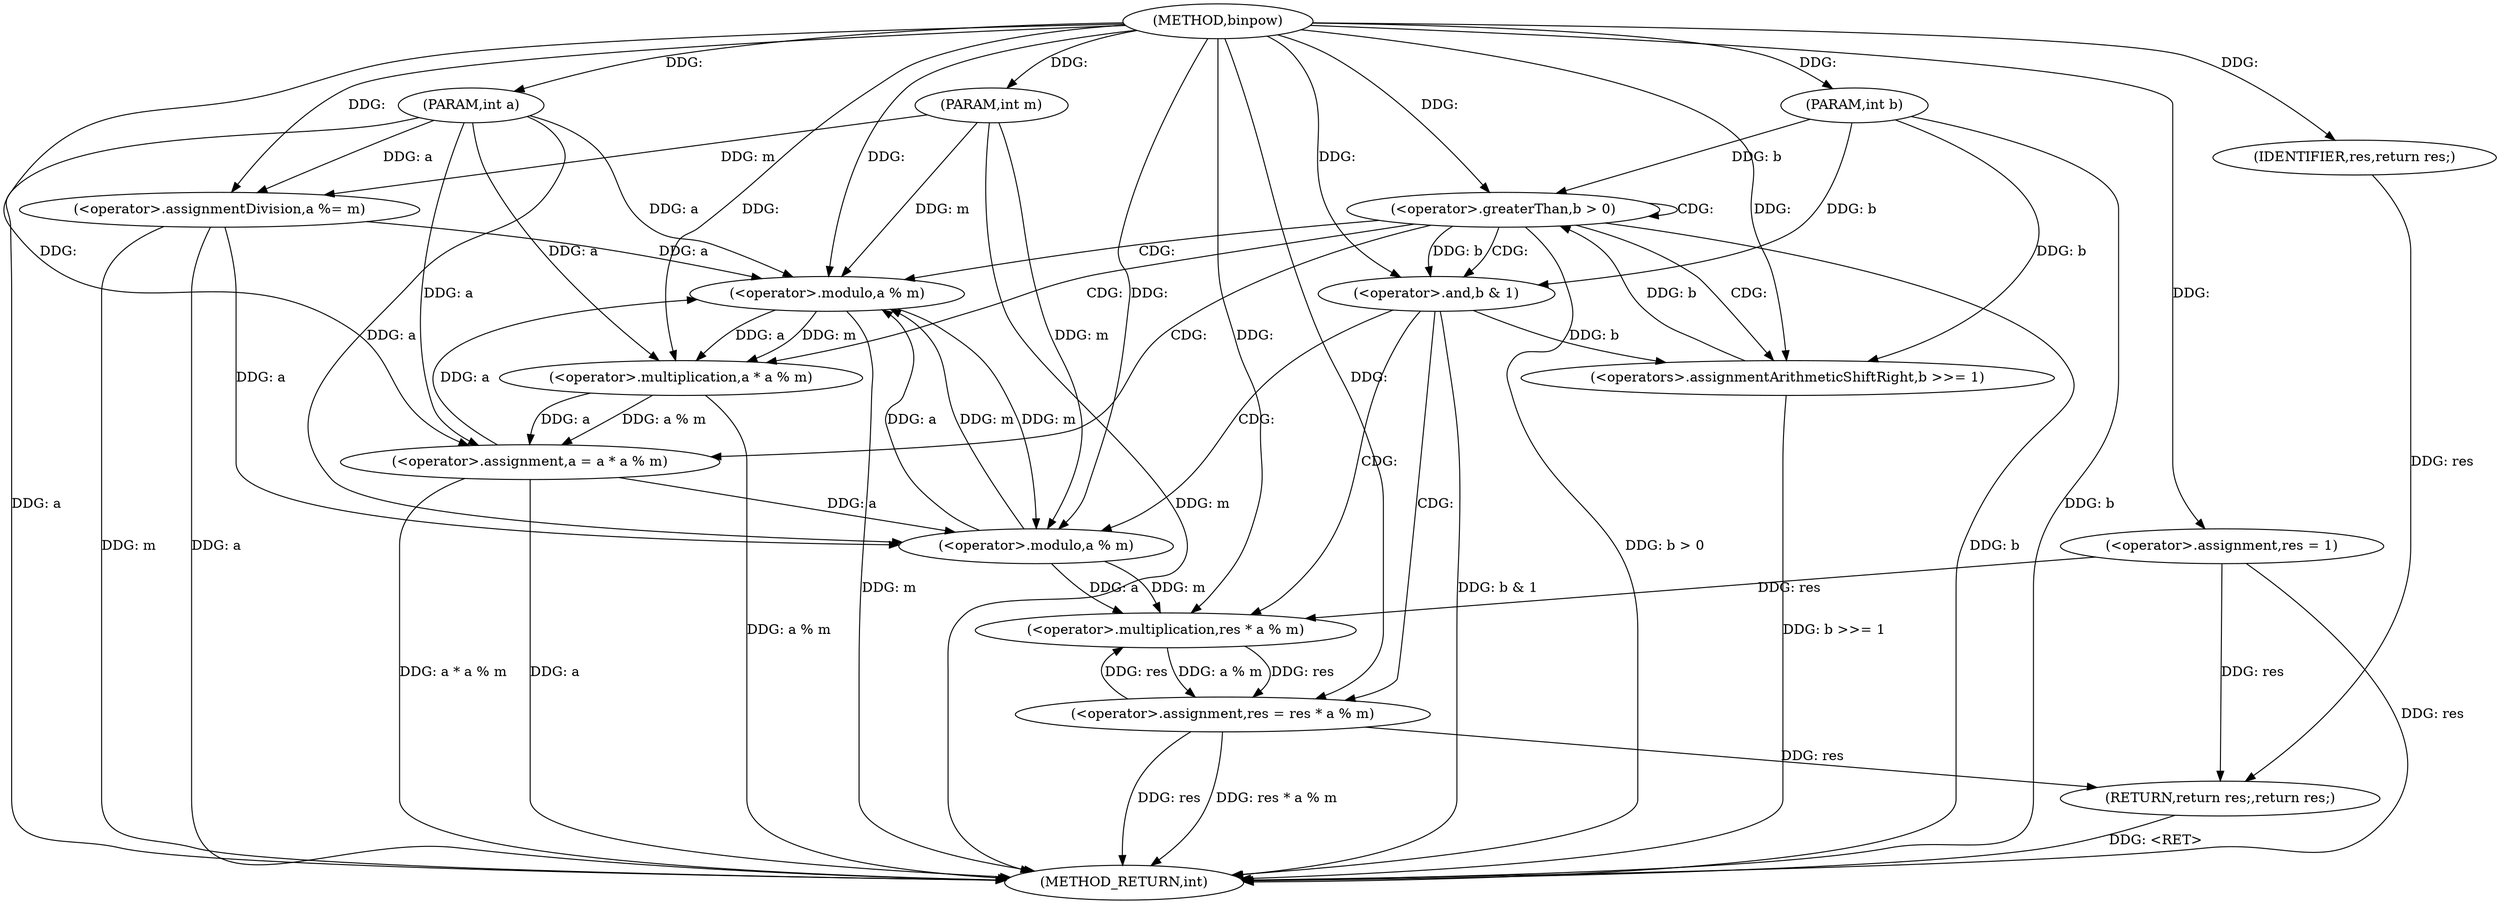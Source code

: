 digraph "binpow" {  
"1000169" [label = "(METHOD,binpow)" ]
"1000209" [label = "(METHOD_RETURN,int)" ]
"1000170" [label = "(PARAM,int a)" ]
"1000171" [label = "(PARAM,int b)" ]
"1000172" [label = "(PARAM,int m)" ]
"1000174" [label = "(<operator>.assignmentDivision,a %= m)" ]
"1000178" [label = "(<operator>.assignment,res = 1)" ]
"1000207" [label = "(RETURN,return res;,return res;)" ]
"1000182" [label = "(<operator>.greaterThan,b > 0)" ]
"1000208" [label = "(IDENTIFIER,res,return res;)" ]
"1000197" [label = "(<operator>.assignment,a = a * a % m)" ]
"1000204" [label = "(<operators>.assignmentArithmeticShiftRight,b >>= 1)" ]
"1000187" [label = "(<operator>.and,b & 1)" ]
"1000190" [label = "(<operator>.assignment,res = res * a % m)" ]
"1000199" [label = "(<operator>.multiplication,a * a % m)" ]
"1000192" [label = "(<operator>.multiplication,res * a % m)" ]
"1000201" [label = "(<operator>.modulo,a % m)" ]
"1000194" [label = "(<operator>.modulo,a % m)" ]
  "1000170" -> "1000209"  [ label = "DDG: a"] 
  "1000171" -> "1000209"  [ label = "DDG: b"] 
  "1000172" -> "1000209"  [ label = "DDG: m"] 
  "1000174" -> "1000209"  [ label = "DDG: a"] 
  "1000174" -> "1000209"  [ label = "DDG: m"] 
  "1000178" -> "1000209"  [ label = "DDG: res"] 
  "1000182" -> "1000209"  [ label = "DDG: b"] 
  "1000182" -> "1000209"  [ label = "DDG: b > 0"] 
  "1000187" -> "1000209"  [ label = "DDG: b & 1"] 
  "1000190" -> "1000209"  [ label = "DDG: res"] 
  "1000190" -> "1000209"  [ label = "DDG: res * a % m"] 
  "1000197" -> "1000209"  [ label = "DDG: a"] 
  "1000201" -> "1000209"  [ label = "DDG: m"] 
  "1000199" -> "1000209"  [ label = "DDG: a % m"] 
  "1000197" -> "1000209"  [ label = "DDG: a * a % m"] 
  "1000204" -> "1000209"  [ label = "DDG: b >>= 1"] 
  "1000207" -> "1000209"  [ label = "DDG: <RET>"] 
  "1000169" -> "1000170"  [ label = "DDG: "] 
  "1000169" -> "1000171"  [ label = "DDG: "] 
  "1000169" -> "1000172"  [ label = "DDG: "] 
  "1000172" -> "1000174"  [ label = "DDG: m"] 
  "1000169" -> "1000174"  [ label = "DDG: "] 
  "1000169" -> "1000178"  [ label = "DDG: "] 
  "1000208" -> "1000207"  [ label = "DDG: res"] 
  "1000178" -> "1000207"  [ label = "DDG: res"] 
  "1000190" -> "1000207"  [ label = "DDG: res"] 
  "1000170" -> "1000174"  [ label = "DDG: a"] 
  "1000169" -> "1000208"  [ label = "DDG: "] 
  "1000204" -> "1000182"  [ label = "DDG: b"] 
  "1000171" -> "1000182"  [ label = "DDG: b"] 
  "1000169" -> "1000182"  [ label = "DDG: "] 
  "1000199" -> "1000197"  [ label = "DDG: a % m"] 
  "1000199" -> "1000197"  [ label = "DDG: a"] 
  "1000192" -> "1000190"  [ label = "DDG: res"] 
  "1000192" -> "1000190"  [ label = "DDG: a % m"] 
  "1000170" -> "1000197"  [ label = "DDG: a"] 
  "1000169" -> "1000197"  [ label = "DDG: "] 
  "1000187" -> "1000204"  [ label = "DDG: b"] 
  "1000171" -> "1000204"  [ label = "DDG: b"] 
  "1000169" -> "1000204"  [ label = "DDG: "] 
  "1000182" -> "1000187"  [ label = "DDG: b"] 
  "1000171" -> "1000187"  [ label = "DDG: b"] 
  "1000169" -> "1000187"  [ label = "DDG: "] 
  "1000169" -> "1000190"  [ label = "DDG: "] 
  "1000201" -> "1000199"  [ label = "DDG: a"] 
  "1000170" -> "1000199"  [ label = "DDG: a"] 
  "1000169" -> "1000199"  [ label = "DDG: "] 
  "1000201" -> "1000199"  [ label = "DDG: m"] 
  "1000178" -> "1000192"  [ label = "DDG: res"] 
  "1000190" -> "1000192"  [ label = "DDG: res"] 
  "1000169" -> "1000192"  [ label = "DDG: "] 
  "1000194" -> "1000192"  [ label = "DDG: a"] 
  "1000194" -> "1000192"  [ label = "DDG: m"] 
  "1000174" -> "1000201"  [ label = "DDG: a"] 
  "1000194" -> "1000201"  [ label = "DDG: a"] 
  "1000197" -> "1000201"  [ label = "DDG: a"] 
  "1000170" -> "1000201"  [ label = "DDG: a"] 
  "1000169" -> "1000201"  [ label = "DDG: "] 
  "1000194" -> "1000201"  [ label = "DDG: m"] 
  "1000172" -> "1000201"  [ label = "DDG: m"] 
  "1000174" -> "1000194"  [ label = "DDG: a"] 
  "1000197" -> "1000194"  [ label = "DDG: a"] 
  "1000170" -> "1000194"  [ label = "DDG: a"] 
  "1000169" -> "1000194"  [ label = "DDG: "] 
  "1000201" -> "1000194"  [ label = "DDG: m"] 
  "1000172" -> "1000194"  [ label = "DDG: m"] 
  "1000182" -> "1000201"  [ label = "CDG: "] 
  "1000182" -> "1000199"  [ label = "CDG: "] 
  "1000182" -> "1000182"  [ label = "CDG: "] 
  "1000182" -> "1000197"  [ label = "CDG: "] 
  "1000182" -> "1000187"  [ label = "CDG: "] 
  "1000182" -> "1000204"  [ label = "CDG: "] 
  "1000187" -> "1000194"  [ label = "CDG: "] 
  "1000187" -> "1000192"  [ label = "CDG: "] 
  "1000187" -> "1000190"  [ label = "CDG: "] 
}
